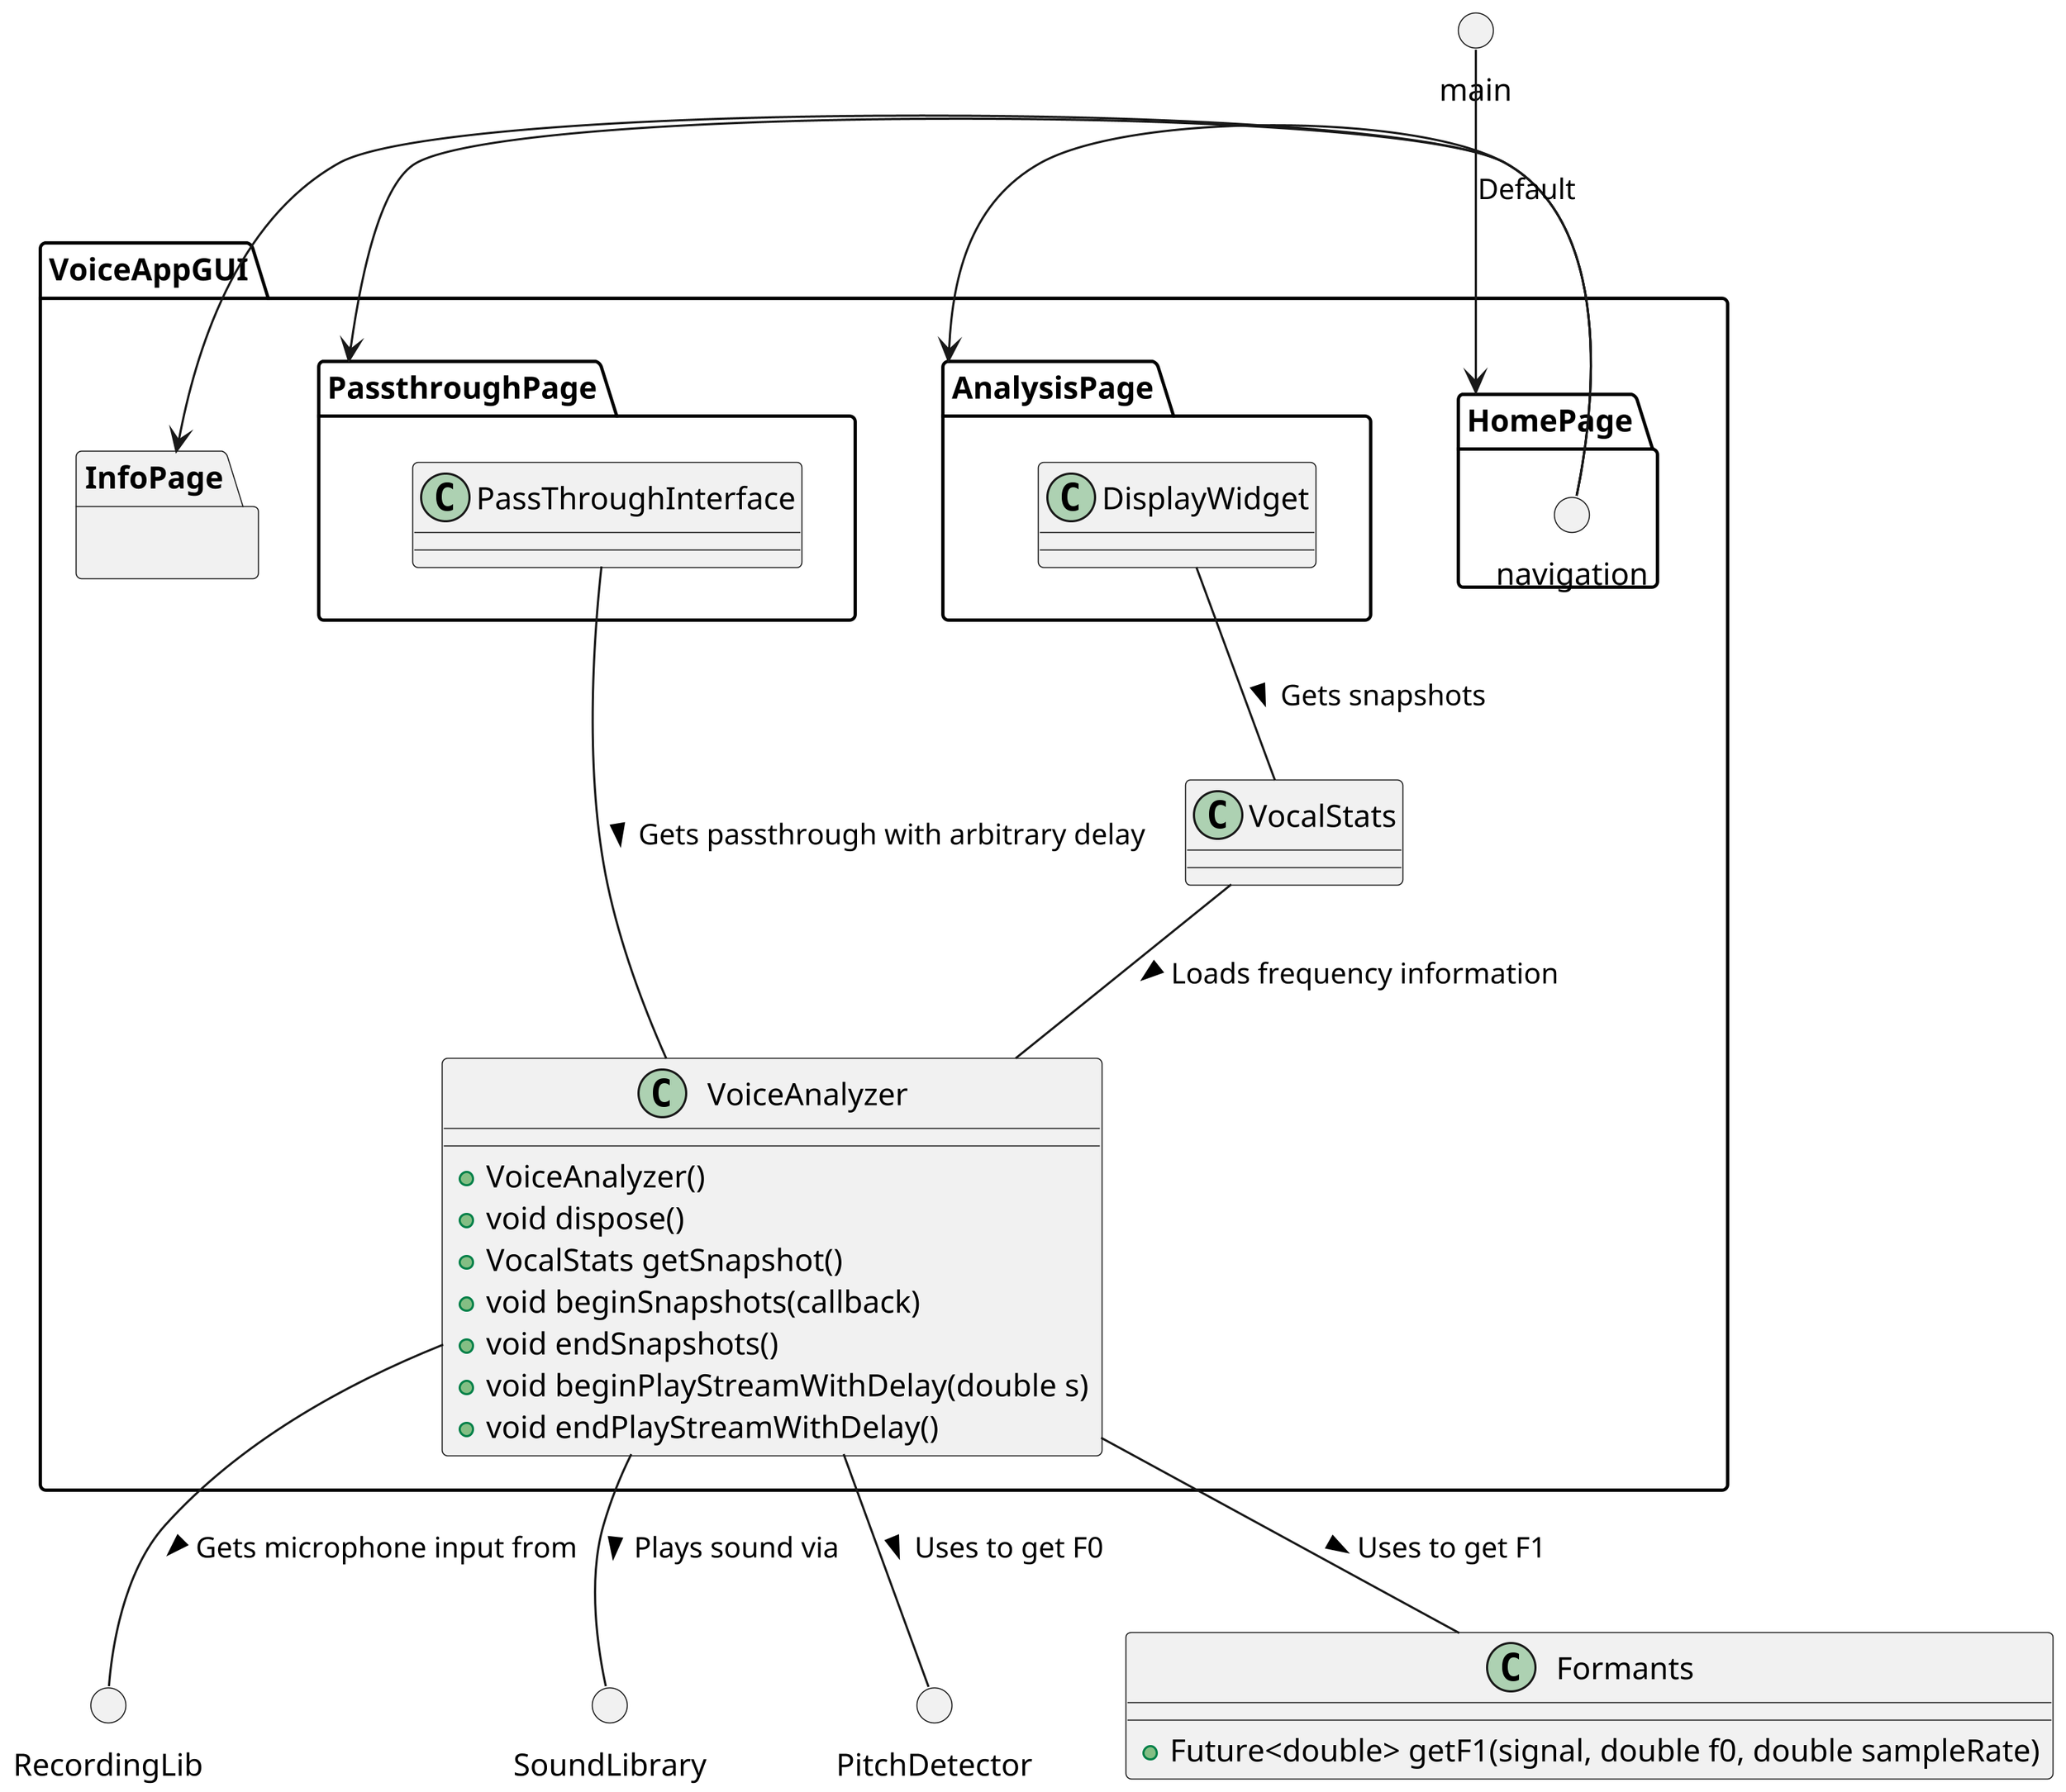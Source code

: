 @startuml organization
skinparam dpi 300

() RecordingLib
() SoundLibrary
() PitchDetector

package VoiceAppGUI {
    class VocalStats {}

    class VoiceAnalyzer {
        + VoiceAnalyzer()
        + void dispose()
        + VocalStats getSnapshot()
        + void beginSnapshots(callback)
        + void endSnapshots()
        + void beginPlayStreamWithDelay(double s)
        + void endPlayStreamWithDelay()
    }

    package HomePage {
        () "navigation" as nav1
    }

    package AnalysisPage {
        class DisplayWidget {}
    }

    package PassthroughPage {
        class PassThroughInterface {}
    }

    package InfoPage {}

    nav1 -> AnalysisPage
    nav1 -> PassthroughPage
    nav1 -> InfoPage

    DisplayWidget -- VocalStats : Gets snapshots >
    VocalStats -- VoiceAnalyzer : Loads frequency information >
    PassThroughInterface -- VoiceAnalyzer : Gets passthrough with arbitrary delay >
}

VoiceAnalyzer -- RecordingLib : Gets microphone input from >
VoiceAnalyzer -- SoundLibrary : Plays sound via >
VoiceAnalyzer -- Formants : Uses to get F1 >
VoiceAnalyzer -- PitchDetector : Uses to get F0 >

() main
main --> HomePage : Default

class Formants {
    + Future<double> getF1(signal, double f0, double sampleRate)
}

@enduml
